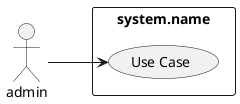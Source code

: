 @startuml

left to right direction

:admin: as Actor

rectangle "system.name" {
    (Use Case) as U1
}

Actor --> U1

@enduml
